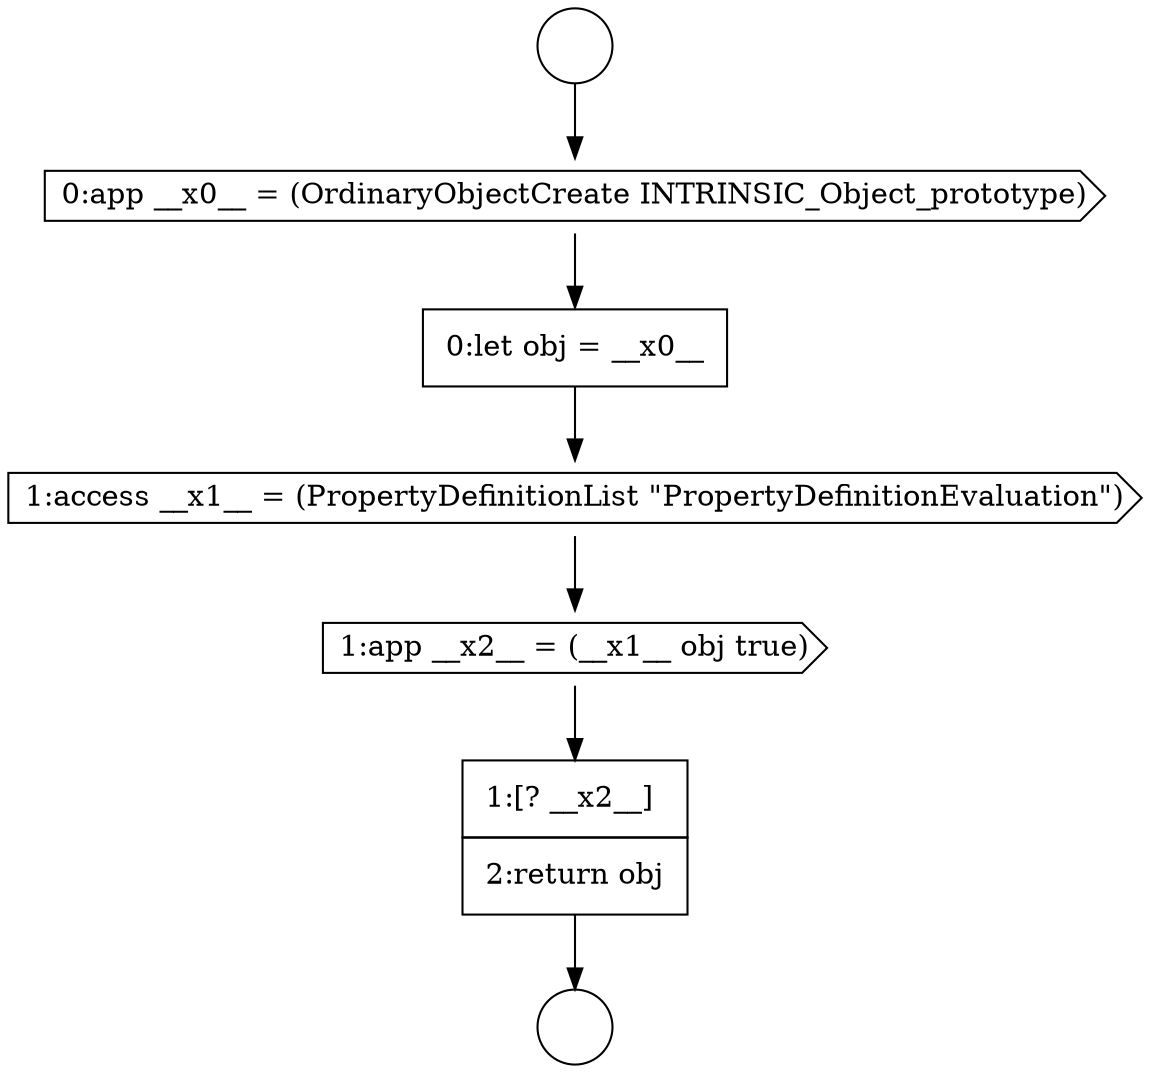 digraph {
  node4047 [shape=circle label=" " color="black" fillcolor="white" style=filled]
  node4050 [shape=none, margin=0, label=<<font color="black">
    <table border="0" cellborder="1" cellspacing="0" cellpadding="10">
      <tr><td align="left">0:let obj = __x0__</td></tr>
    </table>
  </font>> color="black" fillcolor="white" style=filled]
  node4053 [shape=none, margin=0, label=<<font color="black">
    <table border="0" cellborder="1" cellspacing="0" cellpadding="10">
      <tr><td align="left">1:[? __x2__]</td></tr>
      <tr><td align="left">2:return obj</td></tr>
    </table>
  </font>> color="black" fillcolor="white" style=filled]
  node4048 [shape=circle label=" " color="black" fillcolor="white" style=filled]
  node4049 [shape=cds, label=<<font color="black">0:app __x0__ = (OrdinaryObjectCreate INTRINSIC_Object_prototype)</font>> color="black" fillcolor="white" style=filled]
  node4052 [shape=cds, label=<<font color="black">1:app __x2__ = (__x1__ obj true)</font>> color="black" fillcolor="white" style=filled]
  node4051 [shape=cds, label=<<font color="black">1:access __x1__ = (PropertyDefinitionList &quot;PropertyDefinitionEvaluation&quot;)</font>> color="black" fillcolor="white" style=filled]
  node4050 -> node4051 [ color="black"]
  node4047 -> node4049 [ color="black"]
  node4051 -> node4052 [ color="black"]
  node4052 -> node4053 [ color="black"]
  node4049 -> node4050 [ color="black"]
  node4053 -> node4048 [ color="black"]
}
